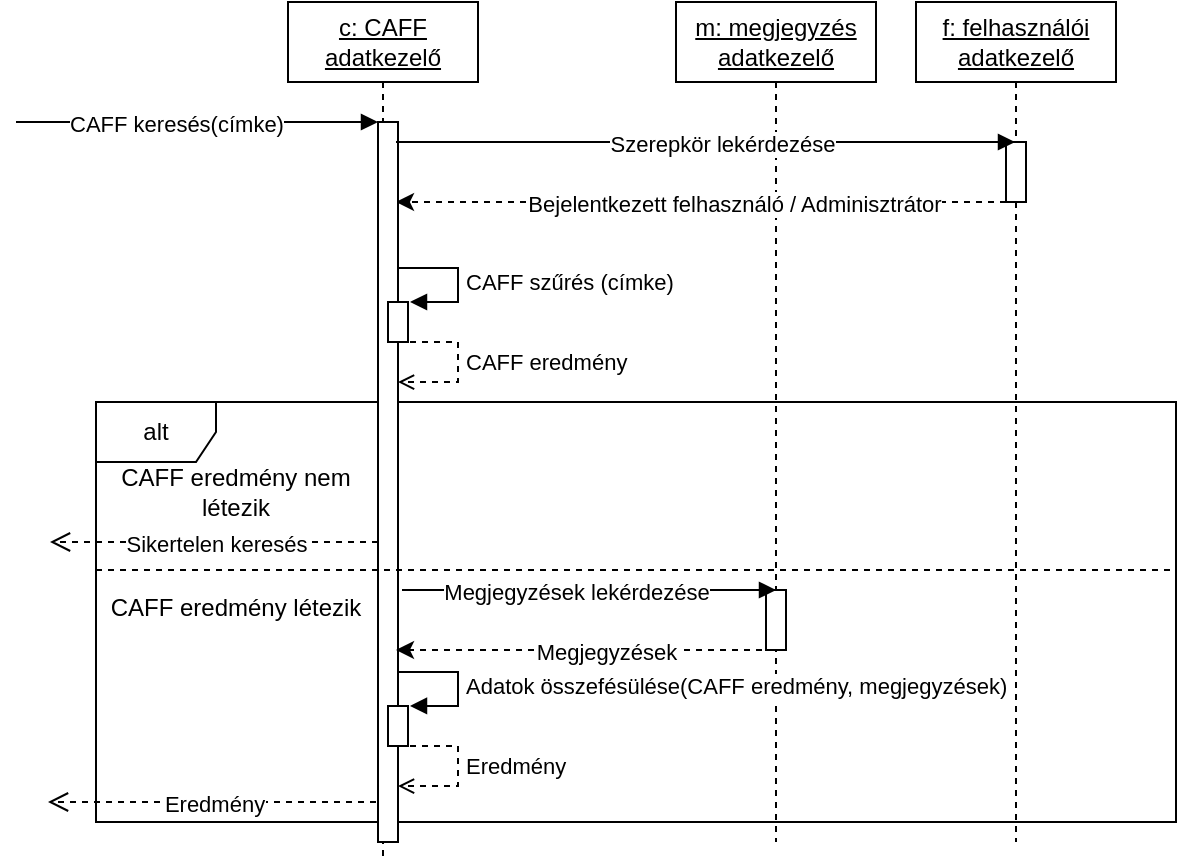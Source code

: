 <mxfile version="15.5.5" type="github">
  <diagram name="Page-1" id="13e1069c-82ec-6db2-03f1-153e76fe0fe0">
    <mxGraphModel dx="981" dy="1398" grid="1" gridSize="10" guides="1" tooltips="1" connect="1" arrows="1" fold="1" page="1" pageScale="1" pageWidth="1100" pageHeight="850" background="none" math="0" shadow="0">
      <root>
        <mxCell id="0" />
        <mxCell id="1" parent="0" />
        <mxCell id="3211l-Er1AWYU2jjhMqr-1" value="alt" style="shape=umlFrame;whiteSpace=wrap;html=1;" parent="1" vertex="1">
          <mxGeometry x="140" y="190" width="540" height="210" as="geometry" />
        </mxCell>
        <mxCell id="wc8MHf9N2YYuKddE2Fxc-26" value="&lt;u&gt;m: megjegyzés&lt;br&gt;adatkezelő&lt;/u&gt;" style="shape=umlLifeline;perimeter=lifelinePerimeter;whiteSpace=wrap;html=1;container=1;collapsible=0;recursiveResize=0;outlineConnect=0;" parent="1" vertex="1">
          <mxGeometry x="430" y="-10" width="100" height="420" as="geometry" />
        </mxCell>
        <mxCell id="v-LXQGswzC1OJa_wjFEn-2" value="" style="html=1;points=[];perimeter=orthogonalPerimeter;" parent="wc8MHf9N2YYuKddE2Fxc-26" vertex="1">
          <mxGeometry x="45" y="294" width="10" height="30" as="geometry" />
        </mxCell>
        <mxCell id="v-LXQGswzC1OJa_wjFEn-1" value="&lt;u&gt;f: felhasználói&lt;br&gt;adatkezelő&lt;/u&gt;" style="shape=umlLifeline;perimeter=lifelinePerimeter;whiteSpace=wrap;html=1;container=1;collapsible=0;recursiveResize=0;outlineConnect=0;" parent="1" vertex="1">
          <mxGeometry x="550" y="-10" width="100" height="420" as="geometry" />
        </mxCell>
        <mxCell id="wc8MHf9N2YYuKddE2Fxc-27" value="" style="html=1;points=[];perimeter=orthogonalPerimeter;" parent="v-LXQGswzC1OJa_wjFEn-1" vertex="1">
          <mxGeometry x="45" y="70" width="10" height="30" as="geometry" />
        </mxCell>
        <mxCell id="v-LXQGswzC1OJa_wjFEn-6" style="edgeStyle=orthogonalEdgeStyle;rounded=0;orthogonalLoop=1;jettySize=auto;html=1;dashed=1;" parent="1" source="wc8MHf9N2YYuKddE2Fxc-27" edge="1">
          <mxGeometry relative="1" as="geometry">
            <mxPoint x="290" y="90" as="targetPoint" />
            <Array as="points">
              <mxPoint x="290" y="90" />
            </Array>
          </mxGeometry>
        </mxCell>
        <mxCell id="v-LXQGswzC1OJa_wjFEn-10" value="Bejelentkezett felhasználó / Adminisztrátor" style="edgeLabel;html=1;align=center;verticalAlign=middle;resizable=0;points=[];" parent="v-LXQGswzC1OJa_wjFEn-6" vertex="1" connectable="0">
          <mxGeometry x="-0.104" y="1" relative="1" as="geometry">
            <mxPoint as="offset" />
          </mxGeometry>
        </mxCell>
        <mxCell id="wc8MHf9N2YYuKddE2Fxc-1" value="&lt;u&gt;c: CAFF&lt;br&gt;adatkezelő&lt;br&gt;&lt;/u&gt;" style="shape=umlLifeline;perimeter=lifelinePerimeter;whiteSpace=wrap;html=1;container=1;collapsible=0;recursiveResize=0;outlineConnect=0;" parent="1" vertex="1">
          <mxGeometry x="236" y="-10" width="95" height="430" as="geometry" />
        </mxCell>
        <mxCell id="wc8MHf9N2YYuKddE2Fxc-4" value="" style="html=1;points=[];perimeter=orthogonalPerimeter;" parent="wc8MHf9N2YYuKddE2Fxc-1" vertex="1">
          <mxGeometry x="45" y="60" width="10" height="360" as="geometry" />
        </mxCell>
        <mxCell id="wc8MHf9N2YYuKddE2Fxc-5" value="CAFF keresés(címke)" style="html=1;verticalAlign=bottom;endArrow=block;entryX=0;entryY=0;rounded=0;" parent="wc8MHf9N2YYuKddE2Fxc-1" target="wc8MHf9N2YYuKddE2Fxc-4" edge="1">
          <mxGeometry x="-0.116" y="-10" relative="1" as="geometry">
            <mxPoint x="-136" y="60" as="sourcePoint" />
            <mxPoint as="offset" />
          </mxGeometry>
        </mxCell>
        <mxCell id="wc8MHf9N2YYuKddE2Fxc-35" value="CAFF eredmény" style="edgeStyle=orthogonalEdgeStyle;html=1;align=left;spacingLeft=2;endArrow=open;rounded=0;entryX=1;entryY=0.192;entryDx=0;entryDy=0;entryPerimeter=0;dashed=1;endFill=0;" parent="wc8MHf9N2YYuKddE2Fxc-1" edge="1">
          <mxGeometry relative="1" as="geometry">
            <mxPoint x="55" y="170" as="sourcePoint" />
            <Array as="points">
              <mxPoint x="85" y="170" />
              <mxPoint x="85" y="190" />
            </Array>
            <mxPoint x="55" y="190.04" as="targetPoint" />
          </mxGeometry>
        </mxCell>
        <mxCell id="wc8MHf9N2YYuKddE2Fxc-33" value="CAFF szűrés (címke)" style="edgeStyle=orthogonalEdgeStyle;html=1;align=left;spacingLeft=2;endArrow=block;rounded=0;" parent="wc8MHf9N2YYuKddE2Fxc-1" edge="1">
          <mxGeometry x="0.042" relative="1" as="geometry">
            <mxPoint x="55" y="133" as="sourcePoint" />
            <Array as="points">
              <mxPoint x="85" y="133" />
              <mxPoint x="85" y="150" />
              <mxPoint x="61" y="150" />
            </Array>
            <mxPoint x="61" y="150" as="targetPoint" />
            <mxPoint as="offset" />
          </mxGeometry>
        </mxCell>
        <mxCell id="v-LXQGswzC1OJa_wjFEn-7" value="" style="html=1;points=[];perimeter=orthogonalPerimeter;" parent="wc8MHf9N2YYuKddE2Fxc-1" vertex="1">
          <mxGeometry x="50" y="352" width="10" height="20" as="geometry" />
        </mxCell>
        <mxCell id="v-LXQGswzC1OJa_wjFEn-14" value="Adatok összefésülése(CAFF eredmény, megjegyzések)" style="edgeStyle=orthogonalEdgeStyle;html=1;align=left;spacingLeft=2;endArrow=block;rounded=0;" parent="wc8MHf9N2YYuKddE2Fxc-1" edge="1">
          <mxGeometry x="0.042" relative="1" as="geometry">
            <mxPoint x="55" y="334.97" as="sourcePoint" />
            <Array as="points">
              <mxPoint x="85" y="334.97" />
              <mxPoint x="85" y="351.97" />
              <mxPoint x="61" y="351.97" />
            </Array>
            <mxPoint x="61" y="351.97" as="targetPoint" />
            <mxPoint as="offset" />
          </mxGeometry>
        </mxCell>
        <mxCell id="wc8MHf9N2YYuKddE2Fxc-6" value="Sikertelen keresés" style="html=1;verticalAlign=bottom;endArrow=open;dashed=1;endSize=8;rounded=0;" parent="wc8MHf9N2YYuKddE2Fxc-1" edge="1">
          <mxGeometry x="-0.012" y="10" relative="1" as="geometry">
            <mxPoint x="-119" y="270" as="targetPoint" />
            <mxPoint x="45" y="270.0" as="sourcePoint" />
            <Array as="points">
              <mxPoint x="-106" y="270" />
            </Array>
            <mxPoint as="offset" />
          </mxGeometry>
        </mxCell>
        <mxCell id="v-LXQGswzC1OJa_wjFEn-15" value="" style="html=1;points=[];perimeter=orthogonalPerimeter;" parent="wc8MHf9N2YYuKddE2Fxc-1" vertex="1">
          <mxGeometry x="50" y="150" width="10" height="20" as="geometry" />
        </mxCell>
        <mxCell id="v-LXQGswzC1OJa_wjFEn-16" value="Eredmény" style="edgeStyle=orthogonalEdgeStyle;html=1;align=left;spacingLeft=2;endArrow=open;rounded=0;entryX=1;entryY=0.192;entryDx=0;entryDy=0;entryPerimeter=0;dashed=1;endFill=0;" parent="wc8MHf9N2YYuKddE2Fxc-1" edge="1">
          <mxGeometry relative="1" as="geometry">
            <mxPoint x="55" y="372" as="sourcePoint" />
            <Array as="points">
              <mxPoint x="85" y="372" />
              <mxPoint x="85" y="392" />
            </Array>
            <mxPoint x="55" y="392.04" as="targetPoint" />
          </mxGeometry>
        </mxCell>
        <mxCell id="v-LXQGswzC1OJa_wjFEn-9" value="Szerepkör lekérdezése" style="html=1;verticalAlign=bottom;endArrow=block;rounded=0;" parent="1" target="v-LXQGswzC1OJa_wjFEn-1" edge="1">
          <mxGeometry x="0.054" y="-10" relative="1" as="geometry">
            <mxPoint x="290" y="60" as="sourcePoint" />
            <mxPoint as="offset" />
            <mxPoint x="455" y="60.0" as="targetPoint" />
          </mxGeometry>
        </mxCell>
        <mxCell id="v-LXQGswzC1OJa_wjFEn-11" value="Megjegyzések lekérdezése" style="html=1;verticalAlign=bottom;endArrow=block;rounded=0;entryX=0.5;entryY=0;entryDx=0;entryDy=0;entryPerimeter=0;" parent="1" edge="1">
          <mxGeometry x="-0.07" y="-10" relative="1" as="geometry">
            <mxPoint x="293" y="284" as="sourcePoint" />
            <mxPoint as="offset" />
            <mxPoint x="480" y="284" as="targetPoint" />
          </mxGeometry>
        </mxCell>
        <mxCell id="3211l-Er1AWYU2jjhMqr-2" value="" style="line;strokeWidth=1;fillColor=none;align=left;verticalAlign=middle;spacingTop=-1;spacingLeft=3;spacingRight=3;rotatable=0;labelPosition=right;points=[];portConstraint=eastwest;dashed=1;" parent="1" vertex="1">
          <mxGeometry x="140" y="270" width="540" height="8" as="geometry" />
        </mxCell>
        <mxCell id="3211l-Er1AWYU2jjhMqr-5" value="CAFF eredmény nem létezik" style="text;html=1;strokeColor=none;fillColor=none;align=center;verticalAlign=middle;whiteSpace=wrap;rounded=0;dashed=1;" parent="1" vertex="1">
          <mxGeometry x="140" y="220" width="140" height="30" as="geometry" />
        </mxCell>
        <mxCell id="v-LXQGswzC1OJa_wjFEn-12" style="edgeStyle=orthogonalEdgeStyle;rounded=0;orthogonalLoop=1;jettySize=auto;html=1;dashed=1;" parent="1" edge="1">
          <mxGeometry relative="1" as="geometry">
            <mxPoint x="290" y="314" as="targetPoint" />
            <mxPoint x="479" y="314" as="sourcePoint" />
            <Array as="points">
              <mxPoint x="290" y="314" />
            </Array>
          </mxGeometry>
        </mxCell>
        <mxCell id="v-LXQGswzC1OJa_wjFEn-13" value="Megjegyzések" style="edgeLabel;html=1;align=center;verticalAlign=middle;resizable=0;points=[];" parent="v-LXQGswzC1OJa_wjFEn-12" vertex="1" connectable="0">
          <mxGeometry x="-0.104" y="1" relative="1" as="geometry">
            <mxPoint as="offset" />
          </mxGeometry>
        </mxCell>
        <mxCell id="3211l-Er1AWYU2jjhMqr-7" value="Eredmény" style="html=1;verticalAlign=bottom;endArrow=open;dashed=1;endSize=8;rounded=0;" parent="1" edge="1">
          <mxGeometry x="-0.012" y="10" relative="1" as="geometry">
            <mxPoint x="116" y="390" as="targetPoint" />
            <mxPoint x="280" y="390.0" as="sourcePoint" />
            <Array as="points">
              <mxPoint x="129" y="390" />
            </Array>
            <mxPoint as="offset" />
          </mxGeometry>
        </mxCell>
        <mxCell id="3211l-Er1AWYU2jjhMqr-8" value="CAFF eredmény létezik" style="text;html=1;strokeColor=none;fillColor=none;align=center;verticalAlign=middle;whiteSpace=wrap;rounded=0;dashed=1;" parent="1" vertex="1">
          <mxGeometry x="140" y="278" width="140" height="30" as="geometry" />
        </mxCell>
      </root>
    </mxGraphModel>
  </diagram>
</mxfile>
